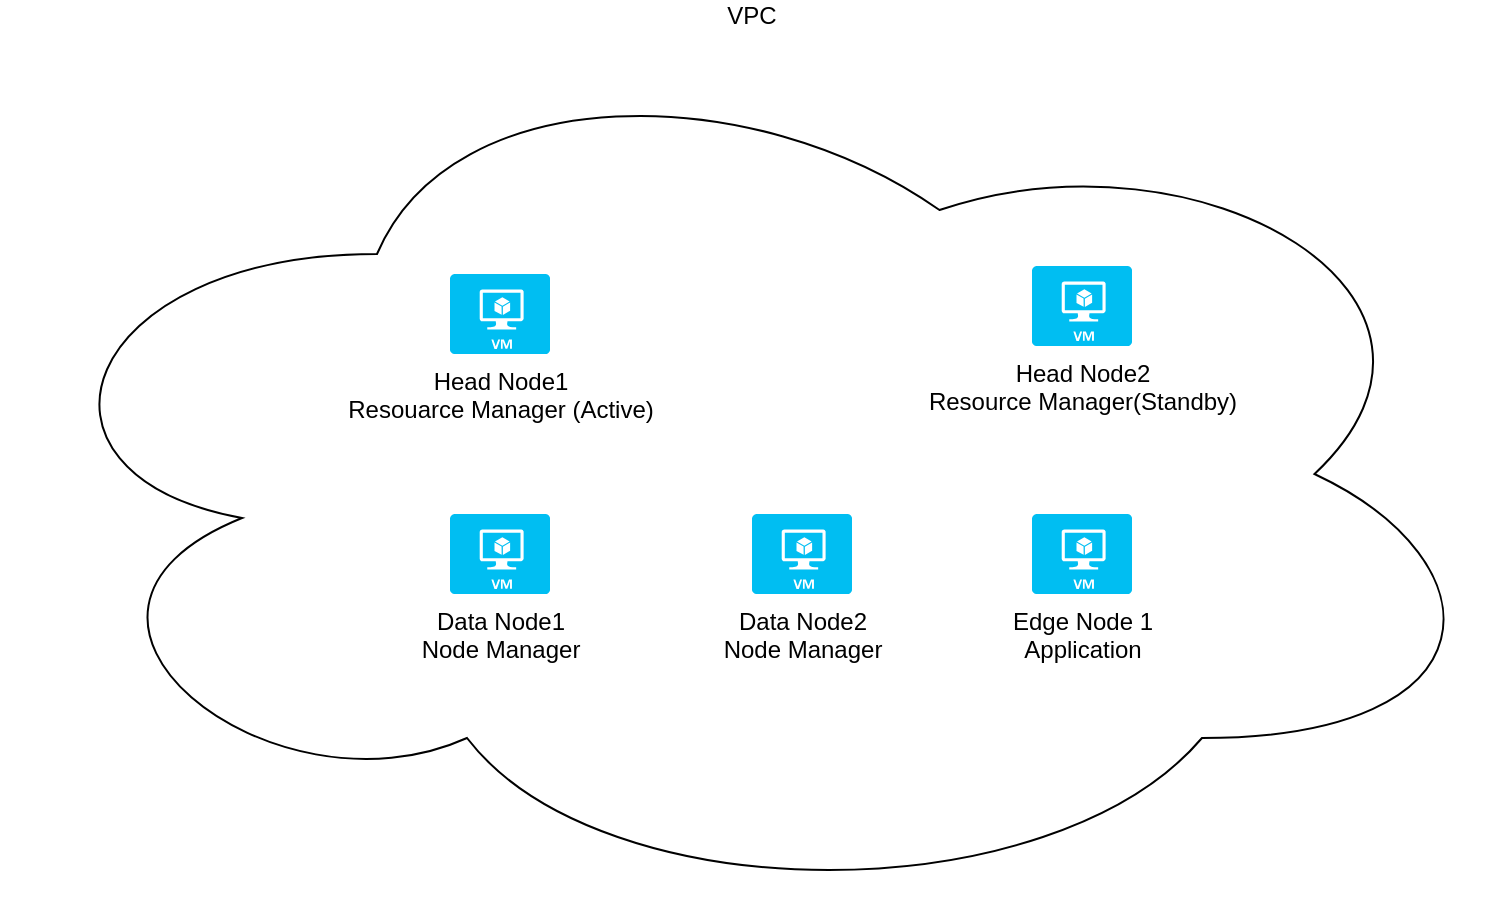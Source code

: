 <mxfile version="10.7.1" type="github"><diagram id="tmcwXMq3Fua_IQojCkwg" name="Page-1"><mxGraphModel dx="2598" dy="1746" grid="1" gridSize="10" guides="1" tooltips="1" connect="1" arrows="1" fold="1" page="1" pageScale="1" pageWidth="850" pageHeight="1100" math="0" shadow="0"><root><mxCell id="0"/><mxCell id="1" parent="0"/><mxCell id="KUxs3ogGlz1avD-hlJ_U-12" value="VPC&lt;div style=&quot;text-align: left&quot;&gt;&lt;/div&gt;" style="ellipse;shape=cloud;whiteSpace=wrap;html=1;labelPosition=center;verticalLabelPosition=top;align=center;verticalAlign=bottom;" vertex="1" parent="1"><mxGeometry x="-905" y="-790" width="750" height="440" as="geometry"/></mxCell><mxCell id="KUxs3ogGlz1avD-hlJ_U-2" value="Data Node1&lt;br&gt;Node Manager&lt;br&gt;" style="verticalLabelPosition=bottom;html=1;verticalAlign=top;align=center;strokeColor=none;fillColor=#00BEF2;shape=mxgraph.azure.virtual_machine;" vertex="1" parent="1"><mxGeometry x="-681" y="-550" width="50" height="40" as="geometry"/></mxCell><mxCell id="KUxs3ogGlz1avD-hlJ_U-3" value="Head Node2&lt;br&gt;Resource Manager(Standby)&lt;br&gt;" style="verticalLabelPosition=bottom;html=1;verticalAlign=top;align=center;strokeColor=none;fillColor=#00BEF2;shape=mxgraph.azure.virtual_machine;" vertex="1" parent="1"><mxGeometry x="-390" y="-674" width="50" height="40" as="geometry"/></mxCell><mxCell id="KUxs3ogGlz1avD-hlJ_U-4" value="Data Node2&lt;br&gt;Node Manager&lt;br&gt;" style="verticalLabelPosition=bottom;html=1;verticalAlign=top;align=center;strokeColor=none;fillColor=#00BEF2;shape=mxgraph.azure.virtual_machine;" vertex="1" parent="1"><mxGeometry x="-530" y="-550" width="50" height="40" as="geometry"/></mxCell><mxCell id="KUxs3ogGlz1avD-hlJ_U-5" value="Head Node1&lt;br&gt;Resouarce Manager (Active)&lt;br&gt;" style="verticalLabelPosition=bottom;html=1;verticalAlign=top;align=center;strokeColor=none;fillColor=#00BEF2;shape=mxgraph.azure.virtual_machine;" vertex="1" parent="1"><mxGeometry x="-681" y="-670" width="50" height="40" as="geometry"/></mxCell><mxCell id="KUxs3ogGlz1avD-hlJ_U-6" value="Edge Node 1&lt;br&gt;Application&lt;br&gt;" style="verticalLabelPosition=bottom;html=1;verticalAlign=top;align=center;strokeColor=none;fillColor=#00BEF2;shape=mxgraph.azure.virtual_machine;" vertex="1" parent="1"><mxGeometry x="-390" y="-550" width="50" height="40" as="geometry"/></mxCell></root></mxGraphModel></diagram></mxfile>